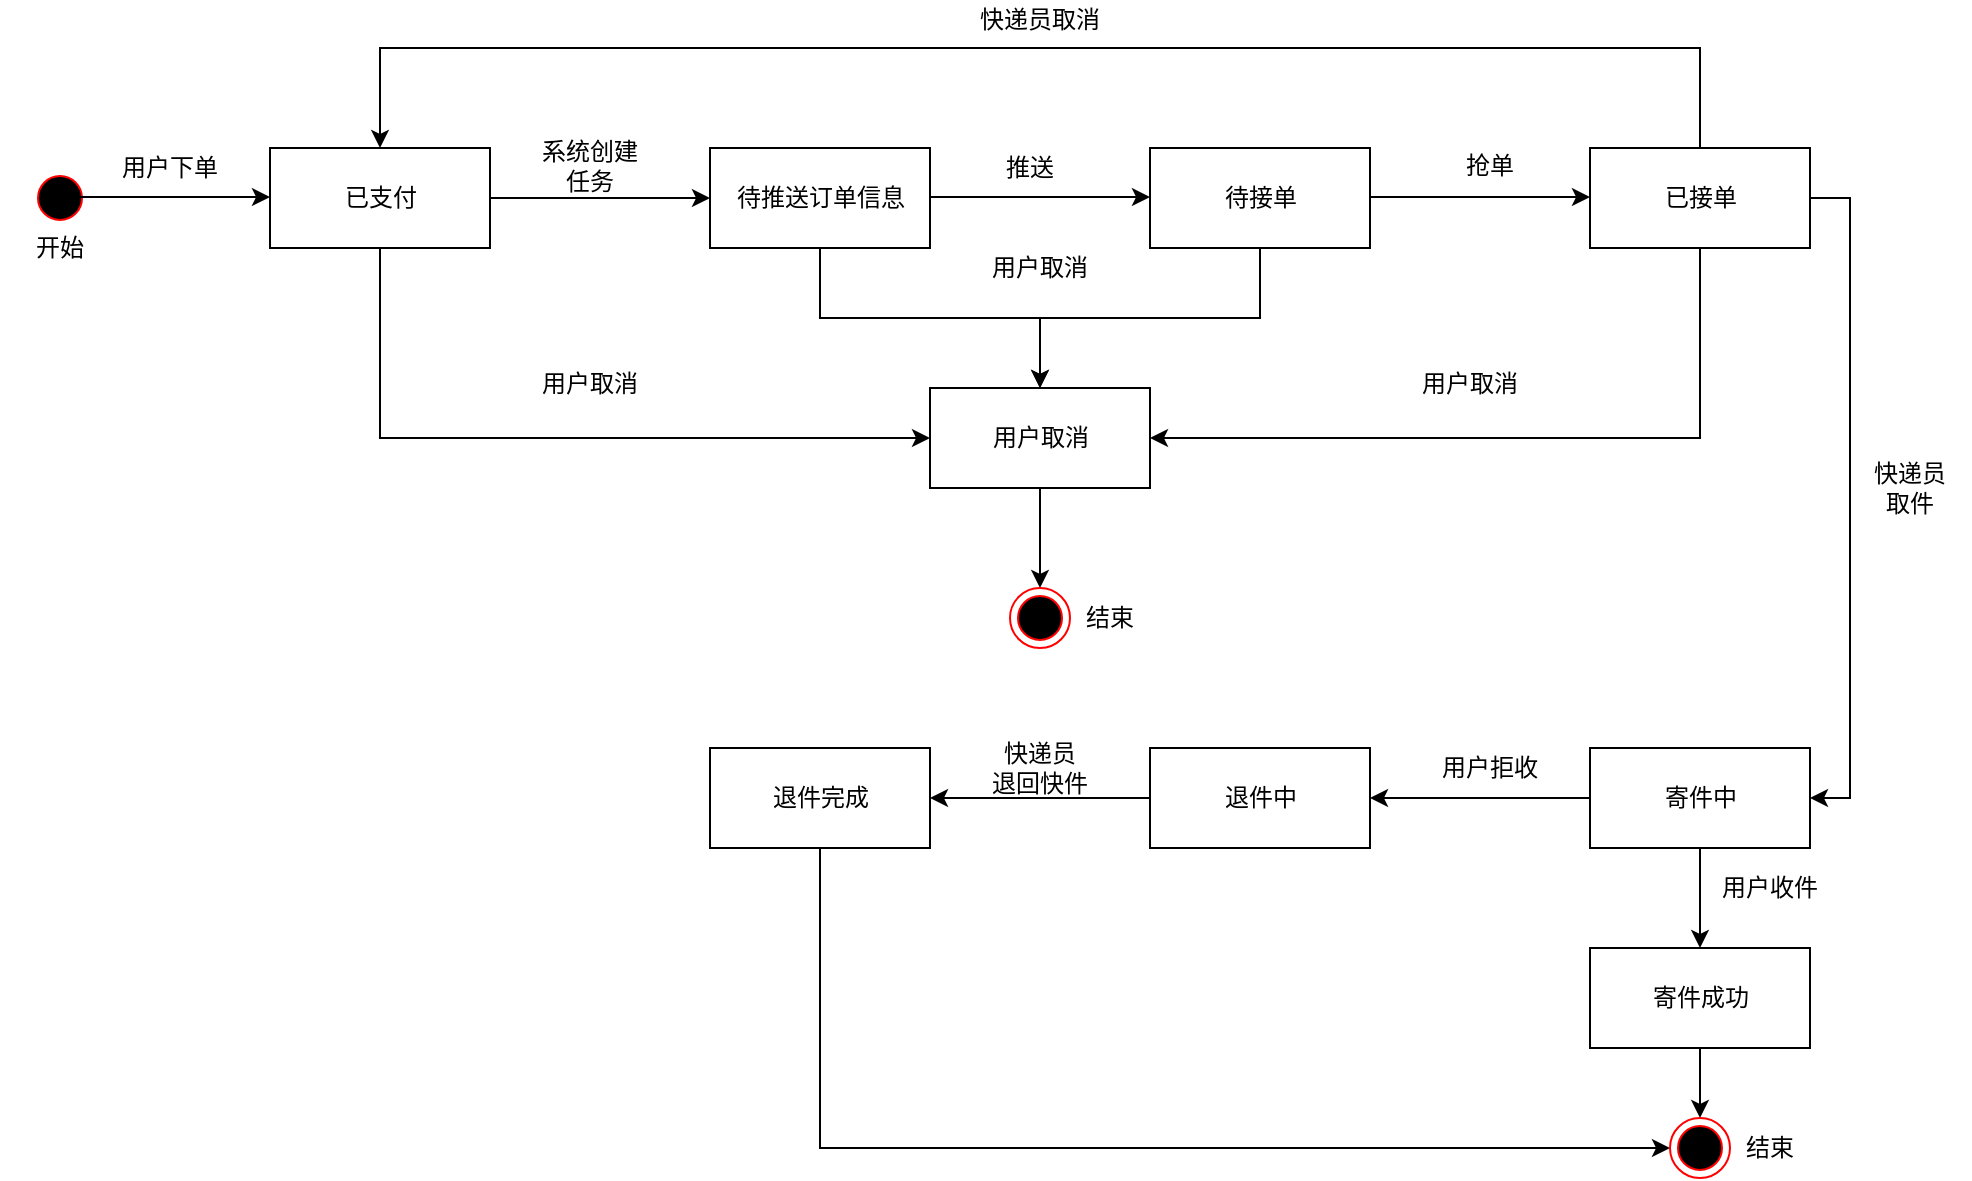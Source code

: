 <mxfile version="14.2.9" type="github">
  <diagram id="0HUq5OSSfQFf98RePbkd" name="第 1 页">
    <mxGraphModel dx="740" dy="490" grid="1" gridSize="10" guides="1" tooltips="1" connect="1" arrows="1" fold="1" page="1" pageScale="1" pageWidth="827" pageHeight="1169" math="0" shadow="0">
      <root>
        <mxCell id="0" />
        <mxCell id="1" parent="0" />
        <mxCell id="m1J_qlZTNVkyLebTVixf-1" value="" style="ellipse;html=1;shape=startState;fillColor=#000000;strokeColor=#ff0000;" vertex="1" parent="1">
          <mxGeometry x="30" y="180" width="30" height="30" as="geometry" />
        </mxCell>
        <mxCell id="m1J_qlZTNVkyLebTVixf-9" style="edgeStyle=orthogonalEdgeStyle;rounded=0;orthogonalLoop=1;jettySize=auto;html=1;exitX=1;exitY=0.5;exitDx=0;exitDy=0;entryX=0;entryY=0.5;entryDx=0;entryDy=0;" edge="1" parent="1" source="m1J_qlZTNVkyLebTVixf-3" target="m1J_qlZTNVkyLebTVixf-6">
          <mxGeometry relative="1" as="geometry" />
        </mxCell>
        <mxCell id="m1J_qlZTNVkyLebTVixf-23" style="edgeStyle=orthogonalEdgeStyle;rounded=0;orthogonalLoop=1;jettySize=auto;html=1;exitX=0.5;exitY=1;exitDx=0;exitDy=0;entryX=0;entryY=0.5;entryDx=0;entryDy=0;" edge="1" parent="1" source="m1J_qlZTNVkyLebTVixf-3" target="m1J_qlZTNVkyLebTVixf-22">
          <mxGeometry relative="1" as="geometry" />
        </mxCell>
        <mxCell id="m1J_qlZTNVkyLebTVixf-3" value="已支付" style="html=1;" vertex="1" parent="1">
          <mxGeometry x="150" y="170" width="110" height="50" as="geometry" />
        </mxCell>
        <mxCell id="m1J_qlZTNVkyLebTVixf-4" value="用户下单" style="text;html=1;strokeColor=none;fillColor=none;align=center;verticalAlign=middle;whiteSpace=wrap;rounded=0;" vertex="1" parent="1">
          <mxGeometry x="70" y="170" width="60" height="20" as="geometry" />
        </mxCell>
        <mxCell id="m1J_qlZTNVkyLebTVixf-25" style="edgeStyle=orthogonalEdgeStyle;rounded=0;orthogonalLoop=1;jettySize=auto;html=1;exitX=0.5;exitY=1;exitDx=0;exitDy=0;" edge="1" parent="1" source="m1J_qlZTNVkyLebTVixf-6" target="m1J_qlZTNVkyLebTVixf-22">
          <mxGeometry relative="1" as="geometry" />
        </mxCell>
        <mxCell id="m1J_qlZTNVkyLebTVixf-6" value="待推送订单信息" style="html=1;" vertex="1" parent="1">
          <mxGeometry x="370" y="170" width="110" height="50" as="geometry" />
        </mxCell>
        <mxCell id="m1J_qlZTNVkyLebTVixf-10" style="edgeStyle=orthogonalEdgeStyle;rounded=0;orthogonalLoop=1;jettySize=auto;html=1;exitX=1;exitY=0.5;exitDx=0;exitDy=0;entryX=0;entryY=0.5;entryDx=0;entryDy=0;" edge="1" parent="1">
          <mxGeometry relative="1" as="geometry">
            <mxPoint x="40" y="194.5" as="sourcePoint" />
            <mxPoint x="150" y="194.5" as="targetPoint" />
          </mxGeometry>
        </mxCell>
        <mxCell id="m1J_qlZTNVkyLebTVixf-11" value="系统创建任务" style="text;html=1;strokeColor=none;fillColor=none;align=center;verticalAlign=middle;whiteSpace=wrap;rounded=0;" vertex="1" parent="1">
          <mxGeometry x="280" y="169" width="60" height="20" as="geometry" />
        </mxCell>
        <mxCell id="m1J_qlZTNVkyLebTVixf-26" style="edgeStyle=orthogonalEdgeStyle;rounded=0;orthogonalLoop=1;jettySize=auto;html=1;exitX=0.5;exitY=1;exitDx=0;exitDy=0;" edge="1" parent="1" source="m1J_qlZTNVkyLebTVixf-12" target="m1J_qlZTNVkyLebTVixf-22">
          <mxGeometry relative="1" as="geometry" />
        </mxCell>
        <mxCell id="m1J_qlZTNVkyLebTVixf-12" value="待接单" style="html=1;" vertex="1" parent="1">
          <mxGeometry x="590" y="170" width="110" height="50" as="geometry" />
        </mxCell>
        <mxCell id="m1J_qlZTNVkyLebTVixf-13" style="edgeStyle=orthogonalEdgeStyle;rounded=0;orthogonalLoop=1;jettySize=auto;html=1;exitX=1;exitY=0.5;exitDx=0;exitDy=0;entryX=0;entryY=0.5;entryDx=0;entryDy=0;" edge="1" parent="1">
          <mxGeometry relative="1" as="geometry">
            <mxPoint x="480" y="194.5" as="sourcePoint" />
            <mxPoint x="590" y="194.5" as="targetPoint" />
          </mxGeometry>
        </mxCell>
        <mxCell id="m1J_qlZTNVkyLebTVixf-14" value="推送" style="text;html=1;strokeColor=none;fillColor=none;align=center;verticalAlign=middle;whiteSpace=wrap;rounded=0;" vertex="1" parent="1">
          <mxGeometry x="500" y="170" width="60" height="20" as="geometry" />
        </mxCell>
        <mxCell id="m1J_qlZTNVkyLebTVixf-16" style="edgeStyle=orthogonalEdgeStyle;rounded=0;orthogonalLoop=1;jettySize=auto;html=1;exitX=0.5;exitY=0;exitDx=0;exitDy=0;entryX=0.5;entryY=0;entryDx=0;entryDy=0;" edge="1" parent="1" source="m1J_qlZTNVkyLebTVixf-15" target="m1J_qlZTNVkyLebTVixf-3">
          <mxGeometry relative="1" as="geometry">
            <Array as="points">
              <mxPoint x="865" y="120" />
              <mxPoint x="205" y="120" />
            </Array>
          </mxGeometry>
        </mxCell>
        <mxCell id="m1J_qlZTNVkyLebTVixf-21" style="edgeStyle=orthogonalEdgeStyle;rounded=0;orthogonalLoop=1;jettySize=auto;html=1;exitX=1;exitY=0.5;exitDx=0;exitDy=0;entryX=1;entryY=0.5;entryDx=0;entryDy=0;" edge="1" parent="1" source="m1J_qlZTNVkyLebTVixf-15" target="m1J_qlZTNVkyLebTVixf-20">
          <mxGeometry relative="1" as="geometry" />
        </mxCell>
        <mxCell id="m1J_qlZTNVkyLebTVixf-28" style="edgeStyle=orthogonalEdgeStyle;rounded=0;orthogonalLoop=1;jettySize=auto;html=1;exitX=0.5;exitY=1;exitDx=0;exitDy=0;entryX=1;entryY=0.5;entryDx=0;entryDy=0;" edge="1" parent="1" source="m1J_qlZTNVkyLebTVixf-15" target="m1J_qlZTNVkyLebTVixf-22">
          <mxGeometry relative="1" as="geometry" />
        </mxCell>
        <mxCell id="m1J_qlZTNVkyLebTVixf-15" value="已接单" style="html=1;" vertex="1" parent="1">
          <mxGeometry x="810" y="170" width="110" height="50" as="geometry" />
        </mxCell>
        <mxCell id="m1J_qlZTNVkyLebTVixf-17" value="快递员取消" style="text;html=1;strokeColor=none;fillColor=none;align=center;verticalAlign=middle;whiteSpace=wrap;rounded=0;" vertex="1" parent="1">
          <mxGeometry x="490" y="96" width="90" height="20" as="geometry" />
        </mxCell>
        <mxCell id="m1J_qlZTNVkyLebTVixf-18" style="edgeStyle=orthogonalEdgeStyle;rounded=0;orthogonalLoop=1;jettySize=auto;html=1;exitX=1;exitY=0.5;exitDx=0;exitDy=0;entryX=0;entryY=0.5;entryDx=0;entryDy=0;" edge="1" parent="1">
          <mxGeometry relative="1" as="geometry">
            <mxPoint x="700" y="194.5" as="sourcePoint" />
            <mxPoint x="810" y="194.5" as="targetPoint" />
          </mxGeometry>
        </mxCell>
        <mxCell id="m1J_qlZTNVkyLebTVixf-19" value="抢单" style="text;html=1;strokeColor=none;fillColor=none;align=center;verticalAlign=middle;whiteSpace=wrap;rounded=0;" vertex="1" parent="1">
          <mxGeometry x="730" y="169" width="60" height="20" as="geometry" />
        </mxCell>
        <mxCell id="m1J_qlZTNVkyLebTVixf-34" style="edgeStyle=orthogonalEdgeStyle;rounded=0;orthogonalLoop=1;jettySize=auto;html=1;exitX=0;exitY=0.5;exitDx=0;exitDy=0;entryX=1;entryY=0.5;entryDx=0;entryDy=0;" edge="1" parent="1" source="m1J_qlZTNVkyLebTVixf-20" target="m1J_qlZTNVkyLebTVixf-32">
          <mxGeometry relative="1" as="geometry" />
        </mxCell>
        <mxCell id="m1J_qlZTNVkyLebTVixf-37" style="edgeStyle=orthogonalEdgeStyle;rounded=0;orthogonalLoop=1;jettySize=auto;html=1;exitX=0.5;exitY=1;exitDx=0;exitDy=0;entryX=0.5;entryY=0;entryDx=0;entryDy=0;" edge="1" parent="1" source="m1J_qlZTNVkyLebTVixf-20" target="m1J_qlZTNVkyLebTVixf-36">
          <mxGeometry relative="1" as="geometry" />
        </mxCell>
        <mxCell id="m1J_qlZTNVkyLebTVixf-20" value="寄件中" style="html=1;" vertex="1" parent="1">
          <mxGeometry x="810" y="470" width="110" height="50" as="geometry" />
        </mxCell>
        <mxCell id="m1J_qlZTNVkyLebTVixf-30" style="edgeStyle=orthogonalEdgeStyle;rounded=0;orthogonalLoop=1;jettySize=auto;html=1;exitX=0.5;exitY=1;exitDx=0;exitDy=0;entryX=0.5;entryY=0;entryDx=0;entryDy=0;" edge="1" parent="1" source="m1J_qlZTNVkyLebTVixf-22" target="m1J_qlZTNVkyLebTVixf-29">
          <mxGeometry relative="1" as="geometry" />
        </mxCell>
        <mxCell id="m1J_qlZTNVkyLebTVixf-22" value="用户取消" style="html=1;" vertex="1" parent="1">
          <mxGeometry x="480" y="290" width="110" height="50" as="geometry" />
        </mxCell>
        <mxCell id="m1J_qlZTNVkyLebTVixf-24" value="用户取消" style="text;html=1;strokeColor=none;fillColor=none;align=center;verticalAlign=middle;whiteSpace=wrap;rounded=0;" vertex="1" parent="1">
          <mxGeometry x="280" y="278" width="60" height="20" as="geometry" />
        </mxCell>
        <mxCell id="m1J_qlZTNVkyLebTVixf-27" value="用户取消" style="text;html=1;strokeColor=none;fillColor=none;align=center;verticalAlign=middle;whiteSpace=wrap;rounded=0;" vertex="1" parent="1">
          <mxGeometry x="505" y="220" width="60" height="20" as="geometry" />
        </mxCell>
        <mxCell id="m1J_qlZTNVkyLebTVixf-29" value="" style="ellipse;html=1;shape=endState;fillColor=#000000;strokeColor=#ff0000;" vertex="1" parent="1">
          <mxGeometry x="520" y="390" width="30" height="30" as="geometry" />
        </mxCell>
        <mxCell id="m1J_qlZTNVkyLebTVixf-31" value="结束" style="text;html=1;strokeColor=none;fillColor=none;align=center;verticalAlign=middle;whiteSpace=wrap;rounded=0;" vertex="1" parent="1">
          <mxGeometry x="540" y="395" width="60" height="20" as="geometry" />
        </mxCell>
        <mxCell id="m1J_qlZTNVkyLebTVixf-45" style="edgeStyle=orthogonalEdgeStyle;rounded=0;orthogonalLoop=1;jettySize=auto;html=1;exitX=0;exitY=0.5;exitDx=0;exitDy=0;entryX=1;entryY=0.5;entryDx=0;entryDy=0;" edge="1" parent="1" source="m1J_qlZTNVkyLebTVixf-32" target="m1J_qlZTNVkyLebTVixf-33">
          <mxGeometry relative="1" as="geometry" />
        </mxCell>
        <mxCell id="m1J_qlZTNVkyLebTVixf-32" value="退件中" style="html=1;" vertex="1" parent="1">
          <mxGeometry x="590" y="470" width="110" height="50" as="geometry" />
        </mxCell>
        <mxCell id="m1J_qlZTNVkyLebTVixf-41" style="edgeStyle=orthogonalEdgeStyle;rounded=0;orthogonalLoop=1;jettySize=auto;html=1;exitX=0.5;exitY=1;exitDx=0;exitDy=0;entryX=0;entryY=0.5;entryDx=0;entryDy=0;" edge="1" parent="1" source="m1J_qlZTNVkyLebTVixf-33" target="m1J_qlZTNVkyLebTVixf-38">
          <mxGeometry relative="1" as="geometry" />
        </mxCell>
        <mxCell id="m1J_qlZTNVkyLebTVixf-33" value="退件完成" style="html=1;" vertex="1" parent="1">
          <mxGeometry x="370" y="470" width="110" height="50" as="geometry" />
        </mxCell>
        <mxCell id="m1J_qlZTNVkyLebTVixf-39" style="edgeStyle=orthogonalEdgeStyle;rounded=0;orthogonalLoop=1;jettySize=auto;html=1;exitX=0.5;exitY=1;exitDx=0;exitDy=0;entryX=0.5;entryY=0;entryDx=0;entryDy=0;" edge="1" parent="1" source="m1J_qlZTNVkyLebTVixf-36" target="m1J_qlZTNVkyLebTVixf-38">
          <mxGeometry relative="1" as="geometry" />
        </mxCell>
        <mxCell id="m1J_qlZTNVkyLebTVixf-36" value="寄件成功" style="html=1;" vertex="1" parent="1">
          <mxGeometry x="810" y="570" width="110" height="50" as="geometry" />
        </mxCell>
        <mxCell id="m1J_qlZTNVkyLebTVixf-38" value="" style="ellipse;html=1;shape=endState;fillColor=#000000;strokeColor=#ff0000;" vertex="1" parent="1">
          <mxGeometry x="850" y="655" width="30" height="30" as="geometry" />
        </mxCell>
        <mxCell id="m1J_qlZTNVkyLebTVixf-40" value="结束" style="text;html=1;strokeColor=none;fillColor=none;align=center;verticalAlign=middle;whiteSpace=wrap;rounded=0;" vertex="1" parent="1">
          <mxGeometry x="870" y="660" width="60" height="20" as="geometry" />
        </mxCell>
        <mxCell id="m1J_qlZTNVkyLebTVixf-42" value="用户取消" style="text;html=1;strokeColor=none;fillColor=none;align=center;verticalAlign=middle;whiteSpace=wrap;rounded=0;" vertex="1" parent="1">
          <mxGeometry x="720" y="278" width="60" height="20" as="geometry" />
        </mxCell>
        <mxCell id="m1J_qlZTNVkyLebTVixf-43" value="快递员&lt;br&gt;取件" style="text;html=1;strokeColor=none;fillColor=none;align=center;verticalAlign=middle;whiteSpace=wrap;rounded=0;" vertex="1" parent="1">
          <mxGeometry x="940" y="330" width="60" height="20" as="geometry" />
        </mxCell>
        <mxCell id="m1J_qlZTNVkyLebTVixf-44" value="用户拒收" style="text;html=1;strokeColor=none;fillColor=none;align=center;verticalAlign=middle;whiteSpace=wrap;rounded=0;" vertex="1" parent="1">
          <mxGeometry x="730" y="470" width="60" height="20" as="geometry" />
        </mxCell>
        <mxCell id="m1J_qlZTNVkyLebTVixf-47" value="用户收件" style="text;html=1;strokeColor=none;fillColor=none;align=center;verticalAlign=middle;whiteSpace=wrap;rounded=0;" vertex="1" parent="1">
          <mxGeometry x="870" y="530" width="60" height="20" as="geometry" />
        </mxCell>
        <mxCell id="m1J_qlZTNVkyLebTVixf-48" value="快递员&lt;br&gt;退回快件" style="text;html=1;strokeColor=none;fillColor=none;align=center;verticalAlign=middle;whiteSpace=wrap;rounded=0;" vertex="1" parent="1">
          <mxGeometry x="505" y="470" width="60" height="20" as="geometry" />
        </mxCell>
        <mxCell id="m1J_qlZTNVkyLebTVixf-49" value="开始" style="text;html=1;strokeColor=none;fillColor=none;align=center;verticalAlign=middle;whiteSpace=wrap;rounded=0;" vertex="1" parent="1">
          <mxGeometry x="15" y="210" width="60" height="20" as="geometry" />
        </mxCell>
      </root>
    </mxGraphModel>
  </diagram>
</mxfile>
